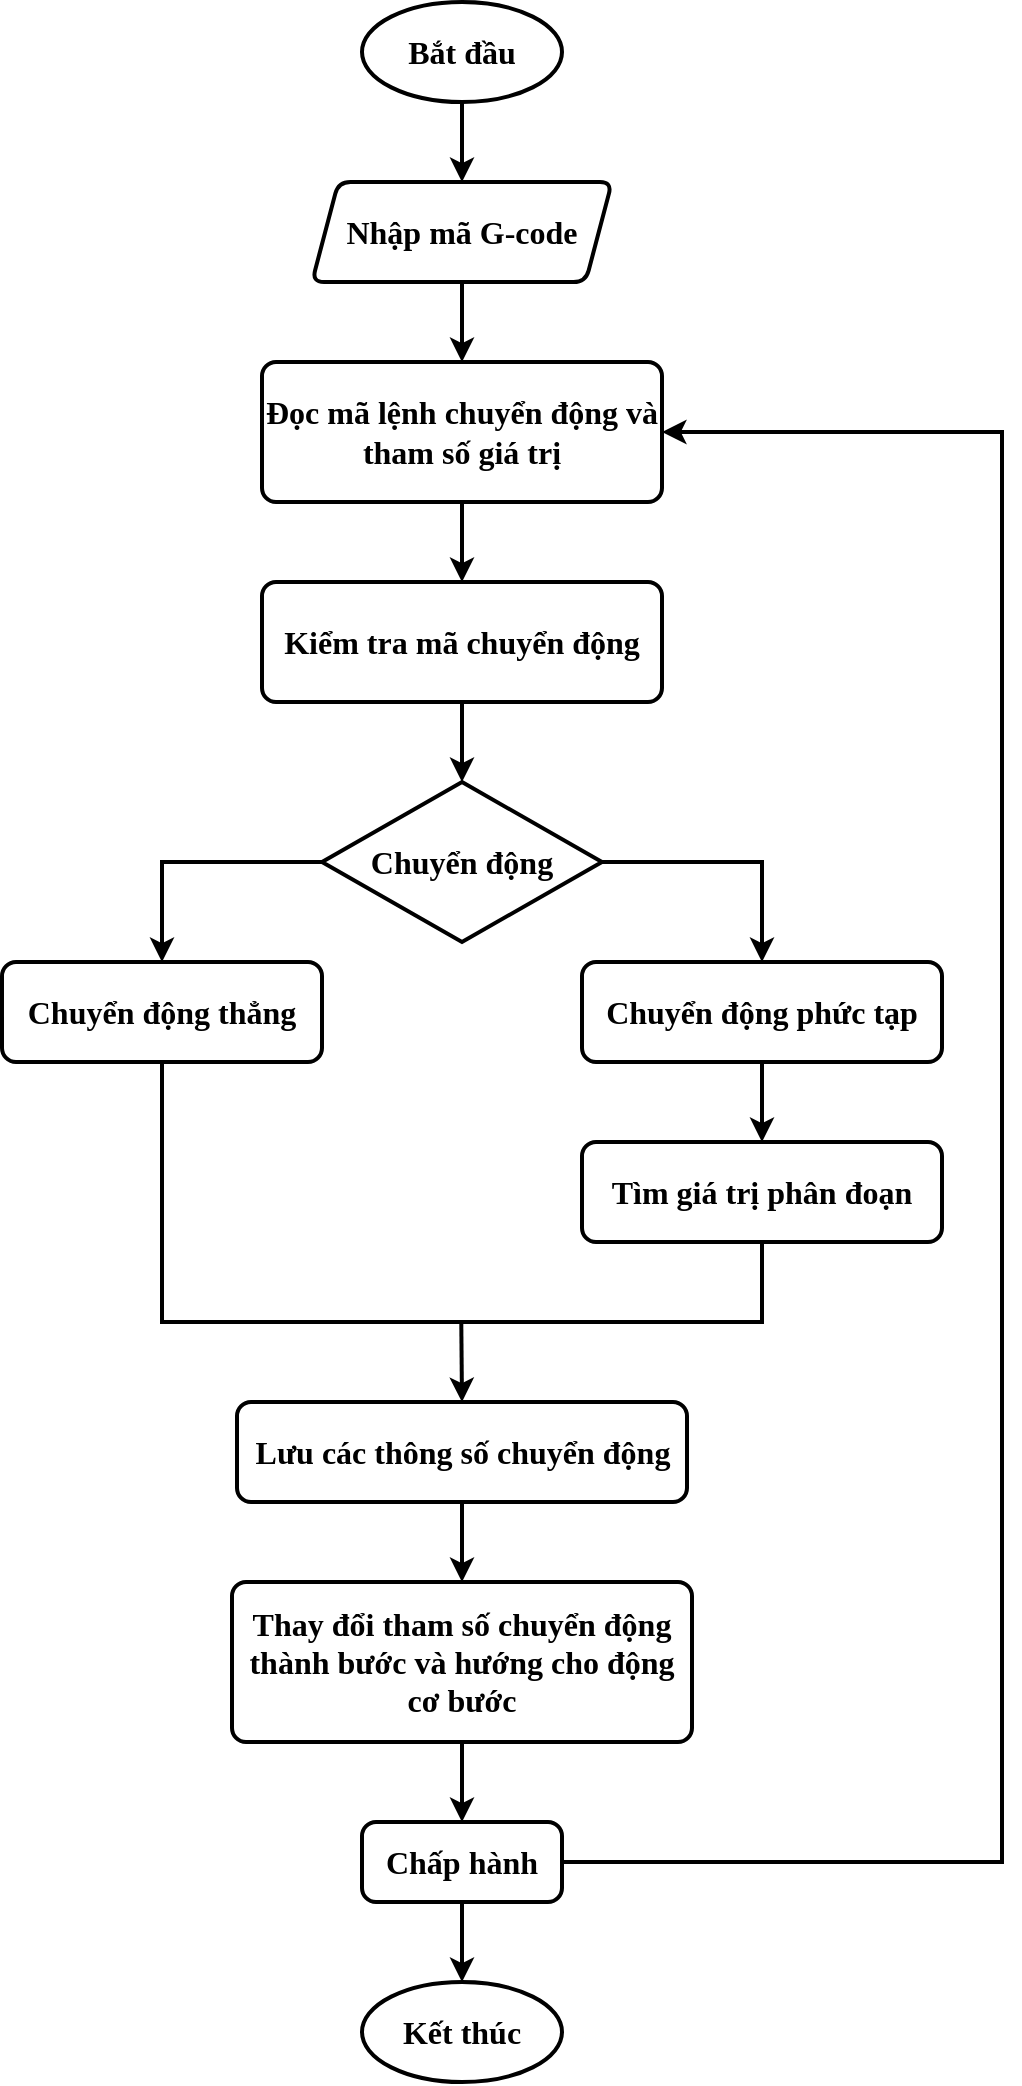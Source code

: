 <mxfile version="18.2.1" type="device"><diagram id="yVpE-I47BxNcSZWP8JKQ" name="Page-1"><mxGraphModel dx="1447" dy="827" grid="1" gridSize="10" guides="1" tooltips="1" connect="1" arrows="1" fold="1" page="1" pageScale="1" pageWidth="850" pageHeight="1100" math="0" shadow="0"><root><mxCell id="0"/><mxCell id="1" parent="0"/><mxCell id="rMIhNN1YJFxJ-LEvgFmm-1" value="&lt;font style=&quot;font-size: 16px;&quot; face=&quot;Times New Roman&quot;&gt;&lt;b&gt;Bắt đầu&lt;/b&gt;&lt;/font&gt;" style="strokeWidth=2;html=1;shape=mxgraph.flowchart.start_1;whiteSpace=wrap;" parent="1" vertex="1"><mxGeometry x="380" y="20" width="100" height="50" as="geometry"/></mxCell><mxCell id="rMIhNN1YJFxJ-LEvgFmm-2" value="&lt;b&gt;Nhập mã G-code&lt;/b&gt;" style="shape=parallelogram;html=1;strokeWidth=2;perimeter=parallelogramPerimeter;whiteSpace=wrap;rounded=1;arcSize=12;size=0.088;fontFamily=Times New Roman;fontSize=16;" parent="1" vertex="1"><mxGeometry x="355" y="110" width="150" height="50" as="geometry"/></mxCell><mxCell id="rMIhNN1YJFxJ-LEvgFmm-3" value="&lt;b&gt;Đọc mã lệnh chuyển động và tham số giá trị&lt;/b&gt;" style="rounded=1;whiteSpace=wrap;html=1;absoluteArcSize=1;arcSize=14;strokeWidth=2;fontFamily=Times New Roman;fontSize=16;" parent="1" vertex="1"><mxGeometry x="330" y="200" width="200" height="70" as="geometry"/></mxCell><mxCell id="rMIhNN1YJFxJ-LEvgFmm-6" value="&lt;b&gt;Kiểm tra mã chuyển động&lt;/b&gt;" style="rounded=1;whiteSpace=wrap;html=1;absoluteArcSize=1;arcSize=14;strokeWidth=2;fontFamily=Times New Roman;fontSize=16;" parent="1" vertex="1"><mxGeometry x="330" y="310" width="200" height="60" as="geometry"/></mxCell><mxCell id="rMIhNN1YJFxJ-LEvgFmm-7" value="&lt;div&gt;&lt;b&gt;Chuyển động&lt;/b&gt;&lt;/div&gt;" style="strokeWidth=2;html=1;shape=mxgraph.flowchart.decision;whiteSpace=wrap;fontFamily=Times New Roman;fontSize=16;" parent="1" vertex="1"><mxGeometry x="360" y="410" width="140" height="80" as="geometry"/></mxCell><mxCell id="rMIhNN1YJFxJ-LEvgFmm-8" value="&lt;b&gt;Chuyển động thẳng&lt;/b&gt;" style="rounded=1;whiteSpace=wrap;html=1;absoluteArcSize=1;arcSize=14;strokeWidth=2;fontFamily=Times New Roman;fontSize=16;" parent="1" vertex="1"><mxGeometry x="200" y="500" width="160" height="50" as="geometry"/></mxCell><mxCell id="rMIhNN1YJFxJ-LEvgFmm-9" value="&lt;b&gt;Chuyển động phức&amp;nbsp;tạp&lt;/b&gt;" style="rounded=1;whiteSpace=wrap;html=1;absoluteArcSize=1;arcSize=14;strokeWidth=2;fontFamily=Times New Roman;fontSize=16;" parent="1" vertex="1"><mxGeometry x="490" y="500" width="180" height="50" as="geometry"/></mxCell><mxCell id="rMIhNN1YJFxJ-LEvgFmm-10" value="" style="endArrow=classic;html=1;rounded=0;fontFamily=Times New Roman;fontSize=16;exitX=0;exitY=0.5;exitDx=0;exitDy=0;exitPerimeter=0;entryX=0.5;entryY=0;entryDx=0;entryDy=0;strokeWidth=2;" parent="1" source="rMIhNN1YJFxJ-LEvgFmm-7" target="rMIhNN1YJFxJ-LEvgFmm-8" edge="1"><mxGeometry width="50" height="50" relative="1" as="geometry"><mxPoint x="410" y="510" as="sourcePoint"/><mxPoint x="460" y="460" as="targetPoint"/><Array as="points"><mxPoint x="280" y="450"/></Array></mxGeometry></mxCell><mxCell id="rMIhNN1YJFxJ-LEvgFmm-11" value="" style="endArrow=classic;html=1;rounded=0;fontFamily=Times New Roman;fontSize=16;entryX=0.5;entryY=0;entryDx=0;entryDy=0;exitX=1;exitY=0.5;exitDx=0;exitDy=0;exitPerimeter=0;strokeWidth=2;" parent="1" source="rMIhNN1YJFxJ-LEvgFmm-7" target="rMIhNN1YJFxJ-LEvgFmm-9" edge="1"><mxGeometry width="50" height="50" relative="1" as="geometry"><mxPoint x="410" y="510" as="sourcePoint"/><mxPoint x="460" y="460" as="targetPoint"/><Array as="points"><mxPoint x="580" y="450"/><mxPoint x="580" y="460"/></Array></mxGeometry></mxCell><mxCell id="rMIhNN1YJFxJ-LEvgFmm-12" value="&lt;b&gt;Tìm giá trị phân đoạn&lt;/b&gt;" style="rounded=1;whiteSpace=wrap;html=1;absoluteArcSize=1;arcSize=14;strokeWidth=2;fontFamily=Times New Roman;fontSize=16;" parent="1" vertex="1"><mxGeometry x="490" y="590" width="180" height="50" as="geometry"/></mxCell><mxCell id="rMIhNN1YJFxJ-LEvgFmm-13" value="" style="endArrow=none;html=1;rounded=0;fontFamily=Times New Roman;fontSize=16;exitX=0.5;exitY=1;exitDx=0;exitDy=0;entryX=0.5;entryY=1;entryDx=0;entryDy=0;strokeWidth=2;" parent="1" source="rMIhNN1YJFxJ-LEvgFmm-8" target="rMIhNN1YJFxJ-LEvgFmm-12" edge="1"><mxGeometry width="50" height="50" relative="1" as="geometry"><mxPoint x="410" y="810" as="sourcePoint"/><mxPoint x="460" y="760" as="targetPoint"/><Array as="points"><mxPoint x="280" y="680"/><mxPoint x="580" y="680"/></Array></mxGeometry></mxCell><mxCell id="rMIhNN1YJFxJ-LEvgFmm-14" value="&lt;b&gt;Lưu các thông số chuyển động&lt;/b&gt;" style="rounded=1;whiteSpace=wrap;html=1;absoluteArcSize=1;arcSize=14;strokeWidth=2;fontFamily=Times New Roman;fontSize=16;" parent="1" vertex="1"><mxGeometry x="317.5" y="720" width="225" height="50" as="geometry"/></mxCell><mxCell id="rMIhNN1YJFxJ-LEvgFmm-15" value="&lt;b&gt;Thay đổi tham số chuyển động thành bước và hướng cho động cơ bước&lt;/b&gt;" style="rounded=1;whiteSpace=wrap;html=1;absoluteArcSize=1;arcSize=14;strokeWidth=2;fontFamily=Times New Roman;fontSize=16;" parent="1" vertex="1"><mxGeometry x="315" y="810" width="230" height="80" as="geometry"/></mxCell><mxCell id="rMIhNN1YJFxJ-LEvgFmm-16" value="&lt;b&gt;Chấp hành&lt;/b&gt;" style="rounded=1;whiteSpace=wrap;html=1;absoluteArcSize=1;arcSize=14;strokeWidth=2;fontFamily=Times New Roman;fontSize=16;" parent="1" vertex="1"><mxGeometry x="380" y="930" width="100" height="40" as="geometry"/></mxCell><mxCell id="rMIhNN1YJFxJ-LEvgFmm-17" value="&lt;b&gt;Kết thúc&lt;/b&gt;" style="strokeWidth=2;html=1;shape=mxgraph.flowchart.start_1;whiteSpace=wrap;fontFamily=Times New Roman;fontSize=16;" parent="1" vertex="1"><mxGeometry x="380" y="1010" width="100" height="50" as="geometry"/></mxCell><mxCell id="rMIhNN1YJFxJ-LEvgFmm-18" value="" style="endArrow=classic;html=1;rounded=0;fontFamily=Times New Roman;fontSize=16;exitX=0.5;exitY=1;exitDx=0;exitDy=0;entryX=0.5;entryY=0;entryDx=0;entryDy=0;strokeWidth=2;" parent="1" source="rMIhNN1YJFxJ-LEvgFmm-9" target="rMIhNN1YJFxJ-LEvgFmm-12" edge="1"><mxGeometry width="50" height="50" relative="1" as="geometry"><mxPoint x="380" y="690" as="sourcePoint"/><mxPoint x="430" y="640" as="targetPoint"/></mxGeometry></mxCell><mxCell id="rMIhNN1YJFxJ-LEvgFmm-19" value="" style="endArrow=classic;html=1;rounded=0;fontFamily=Times New Roman;fontSize=16;entryX=0.5;entryY=0;entryDx=0;entryDy=0;strokeWidth=2;" parent="1" target="rMIhNN1YJFxJ-LEvgFmm-14" edge="1"><mxGeometry width="50" height="50" relative="1" as="geometry"><mxPoint x="429.64" y="680" as="sourcePoint"/><mxPoint x="429.64" y="720" as="targetPoint"/></mxGeometry></mxCell><mxCell id="rMIhNN1YJFxJ-LEvgFmm-20" value="" style="endArrow=classic;html=1;rounded=0;fontFamily=Times New Roman;fontSize=16;exitX=0.5;exitY=1;exitDx=0;exitDy=0;exitPerimeter=0;entryX=0.5;entryY=0;entryDx=0;entryDy=0;strokeWidth=2;" parent="1" source="rMIhNN1YJFxJ-LEvgFmm-1" target="rMIhNN1YJFxJ-LEvgFmm-2" edge="1"><mxGeometry width="50" height="50" relative="1" as="geometry"><mxPoint x="410" y="190" as="sourcePoint"/><mxPoint x="460" y="140" as="targetPoint"/></mxGeometry></mxCell><mxCell id="rMIhNN1YJFxJ-LEvgFmm-21" value="" style="endArrow=classic;html=1;rounded=0;fontFamily=Times New Roman;fontSize=16;entryX=0.5;entryY=0;entryDx=0;entryDy=0;exitX=0.5;exitY=1;exitDx=0;exitDy=0;strokeWidth=2;" parent="1" source="rMIhNN1YJFxJ-LEvgFmm-2" target="rMIhNN1YJFxJ-LEvgFmm-3" edge="1"><mxGeometry width="50" height="50" relative="1" as="geometry"><mxPoint x="430" y="170" as="sourcePoint"/><mxPoint x="460" y="140" as="targetPoint"/></mxGeometry></mxCell><mxCell id="rMIhNN1YJFxJ-LEvgFmm-22" value="" style="endArrow=classic;html=1;rounded=0;fontFamily=Times New Roman;fontSize=16;exitX=0.5;exitY=1;exitDx=0;exitDy=0;entryX=0.5;entryY=0;entryDx=0;entryDy=0;strokeWidth=2;" parent="1" source="rMIhNN1YJFxJ-LEvgFmm-3" target="rMIhNN1YJFxJ-LEvgFmm-6" edge="1"><mxGeometry width="50" height="50" relative="1" as="geometry"><mxPoint x="410" y="440" as="sourcePoint"/><mxPoint x="460" y="390" as="targetPoint"/></mxGeometry></mxCell><mxCell id="rMIhNN1YJFxJ-LEvgFmm-23" value="" style="endArrow=classic;html=1;rounded=0;fontFamily=Times New Roman;fontSize=16;exitX=0.5;exitY=1;exitDx=0;exitDy=0;entryX=0.5;entryY=0;entryDx=0;entryDy=0;entryPerimeter=0;strokeWidth=2;" parent="1" source="rMIhNN1YJFxJ-LEvgFmm-6" target="rMIhNN1YJFxJ-LEvgFmm-7" edge="1"><mxGeometry width="50" height="50" relative="1" as="geometry"><mxPoint x="410" y="440" as="sourcePoint"/><mxPoint x="460" y="390" as="targetPoint"/></mxGeometry></mxCell><mxCell id="rMIhNN1YJFxJ-LEvgFmm-24" value="" style="endArrow=classic;html=1;rounded=0;fontFamily=Times New Roman;fontSize=16;exitX=0.5;exitY=1;exitDx=0;exitDy=0;entryX=0.5;entryY=0;entryDx=0;entryDy=0;strokeWidth=2;" parent="1" source="rMIhNN1YJFxJ-LEvgFmm-14" target="rMIhNN1YJFxJ-LEvgFmm-15" edge="1"><mxGeometry width="50" height="50" relative="1" as="geometry"><mxPoint x="410" y="940" as="sourcePoint"/><mxPoint x="460" y="890" as="targetPoint"/></mxGeometry></mxCell><mxCell id="rMIhNN1YJFxJ-LEvgFmm-25" value="" style="endArrow=classic;html=1;rounded=0;fontFamily=Times New Roman;fontSize=16;exitX=0.5;exitY=1;exitDx=0;exitDy=0;entryX=0.5;entryY=0;entryDx=0;entryDy=0;strokeWidth=2;" parent="1" source="rMIhNN1YJFxJ-LEvgFmm-15" target="rMIhNN1YJFxJ-LEvgFmm-16" edge="1"><mxGeometry width="50" height="50" relative="1" as="geometry"><mxPoint x="410" y="940" as="sourcePoint"/><mxPoint x="460" y="890" as="targetPoint"/></mxGeometry></mxCell><mxCell id="rMIhNN1YJFxJ-LEvgFmm-26" value="" style="endArrow=classic;html=1;rounded=0;fontFamily=Times New Roman;fontSize=16;exitX=0.5;exitY=1;exitDx=0;exitDy=0;entryX=0.5;entryY=0;entryDx=0;entryDy=0;entryPerimeter=0;strokeWidth=2;" parent="1" source="rMIhNN1YJFxJ-LEvgFmm-16" target="rMIhNN1YJFxJ-LEvgFmm-17" edge="1"><mxGeometry width="50" height="50" relative="1" as="geometry"><mxPoint x="410" y="1110" as="sourcePoint"/><mxPoint x="460" y="1060" as="targetPoint"/></mxGeometry></mxCell><mxCell id="rMIhNN1YJFxJ-LEvgFmm-27" value="" style="endArrow=classic;html=1;rounded=0;fontFamily=Times New Roman;fontSize=16;exitX=1;exitY=0.5;exitDx=0;exitDy=0;entryX=1;entryY=0.5;entryDx=0;entryDy=0;strokeWidth=2;" parent="1" source="rMIhNN1YJFxJ-LEvgFmm-16" target="rMIhNN1YJFxJ-LEvgFmm-3" edge="1"><mxGeometry width="50" height="50" relative="1" as="geometry"><mxPoint x="210" y="720" as="sourcePoint"/><mxPoint x="260" y="670" as="targetPoint"/><Array as="points"><mxPoint x="700" y="950"/><mxPoint x="700" y="235"/></Array></mxGeometry></mxCell></root></mxGraphModel></diagram></mxfile>